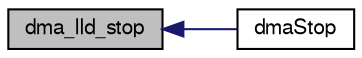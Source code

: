 digraph "dma_lld_stop"
{
  edge [fontname="FreeSans",fontsize="10",labelfontname="FreeSans",labelfontsize="10"];
  node [fontname="FreeSans",fontsize="10",shape=record];
  rankdir="LR";
  Node1 [label="dma_lld_stop",height=0.2,width=0.4,color="black", fillcolor="grey75", style="filled", fontcolor="black"];
  Node1 -> Node2 [dir="back",color="midnightblue",fontsize="10",style="solid",fontname="FreeSans"];
  Node2 [label="dmaStop",height=0.2,width=0.4,color="black", fillcolor="white", style="filled",URL="$hal__stm32__dma_8h.html#a3cdd7c21084a213e24ed4d59f15bedfb",tooltip="Deactivates the DMA peripheral. "];
}
